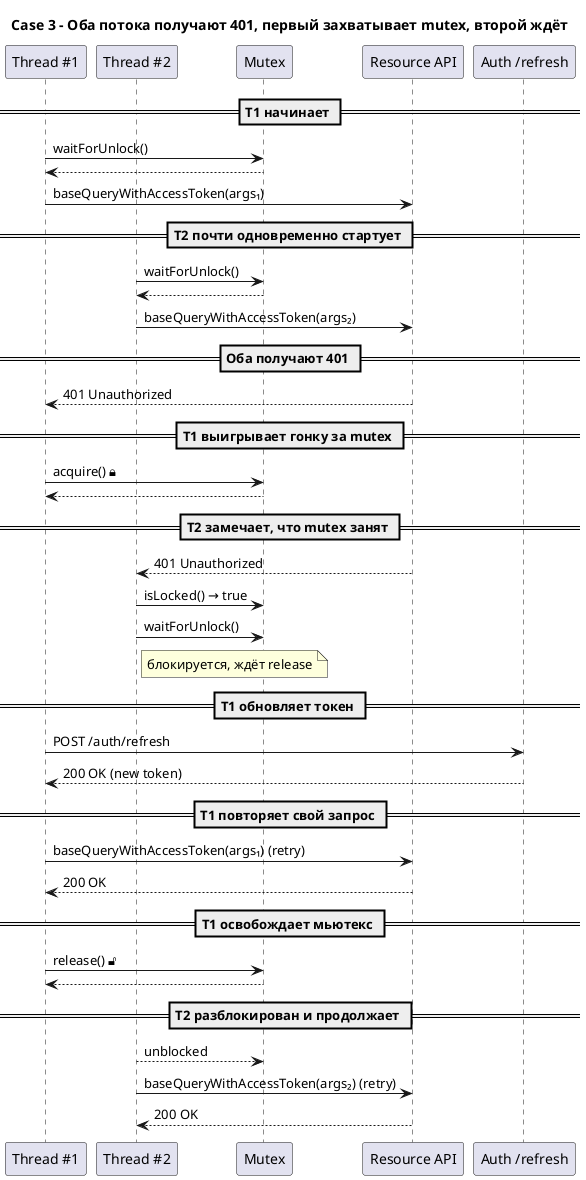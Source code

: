 @startuml Case3_Both401_Race_Interleaved
title Case 3 – Оба потока получают 401, первый захватывает mutex, второй ждёт

participant "Thread #1" as T1
participant "Thread #2" as T2
participant Mutex
participant "Resource API" as API
participant "Auth /refresh" as AUTH

== T1 начинает ==
T1 -> Mutex : waitForUnlock()
Mutex --> T1
T1 -> API   : baseQueryWithAccessToken(args₁)

== T2 почти одновременно стартует ==
T2 -> Mutex : waitForUnlock()
Mutex --> T2
T2 -> API   : baseQueryWithAccessToken(args₂)

== Оба получают 401 ==
API --> T1  : 401 Unauthorized


== T1 выигрывает гонку за mutex ==
T1 -> Mutex : acquire() 🔒
Mutex --> T1

== T2 замечает, что mutex занят ==
API --> T2  : 401 Unauthorized
T2 -> Mutex : isLocked() → true
T2 -> Mutex : waitForUnlock()
note right of T2 : блокируется, ждёт release

== T1 обновляет токен ==
T1 -> AUTH  : POST /auth/refresh
AUTH --> T1 : 200 OK (new token)

== T1 повторяет свой запрос ==
T1 -> API : baseQueryWithAccessToken(args₁) (retry)
API --> T1 : 200 OK

== T1 освобождает мьютекс ==
T1 -> Mutex : release() 🔓
Mutex --> T1

== T2 разблокирован и продолжает ==
T2 --> Mutex : unblocked
T2 -> API : baseQueryWithAccessToken(args₂) (retry)
API --> T2 : 200 OK

@enduml
